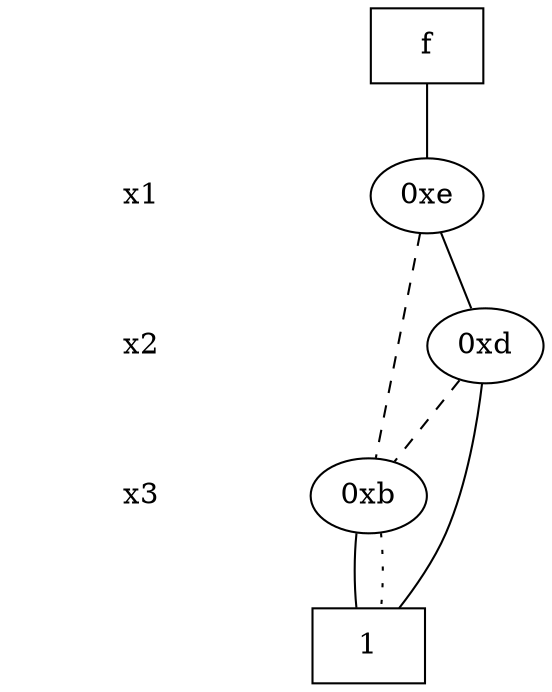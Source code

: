 digraph "DD" {
size = "7.5,10"
center = true;
edge [dir = none];
{ node [shape = plaintext];
  edge [style = invis];
  "CONST NODES" [style = invis];
" x1 " -> " x2 " -> " x3 " -> "CONST NODES"; 
}
{ rank = same; node [shape = box]; edge [style = invis];
"  f  "; }
{ rank = same; " x1 ";
"0xe";
}
{ rank = same; " x2 ";
"0xd";
}
{ rank = same; " x3 ";
"0xb";
}
{ rank = same; "CONST NODES";
{ node [shape = box]; "0x5";
}
}
"  f  " -> "0xe" [style = solid];
"0xe" -> "0xd";
"0xe" -> "0xb" [style = dashed];
"0xd" -> "0x5";
"0xd" -> "0xb" [style = dashed];
"0xb" -> "0x5";
"0xb" -> "0x5" [style = dotted];
"0x5" [label = "1"];
}
